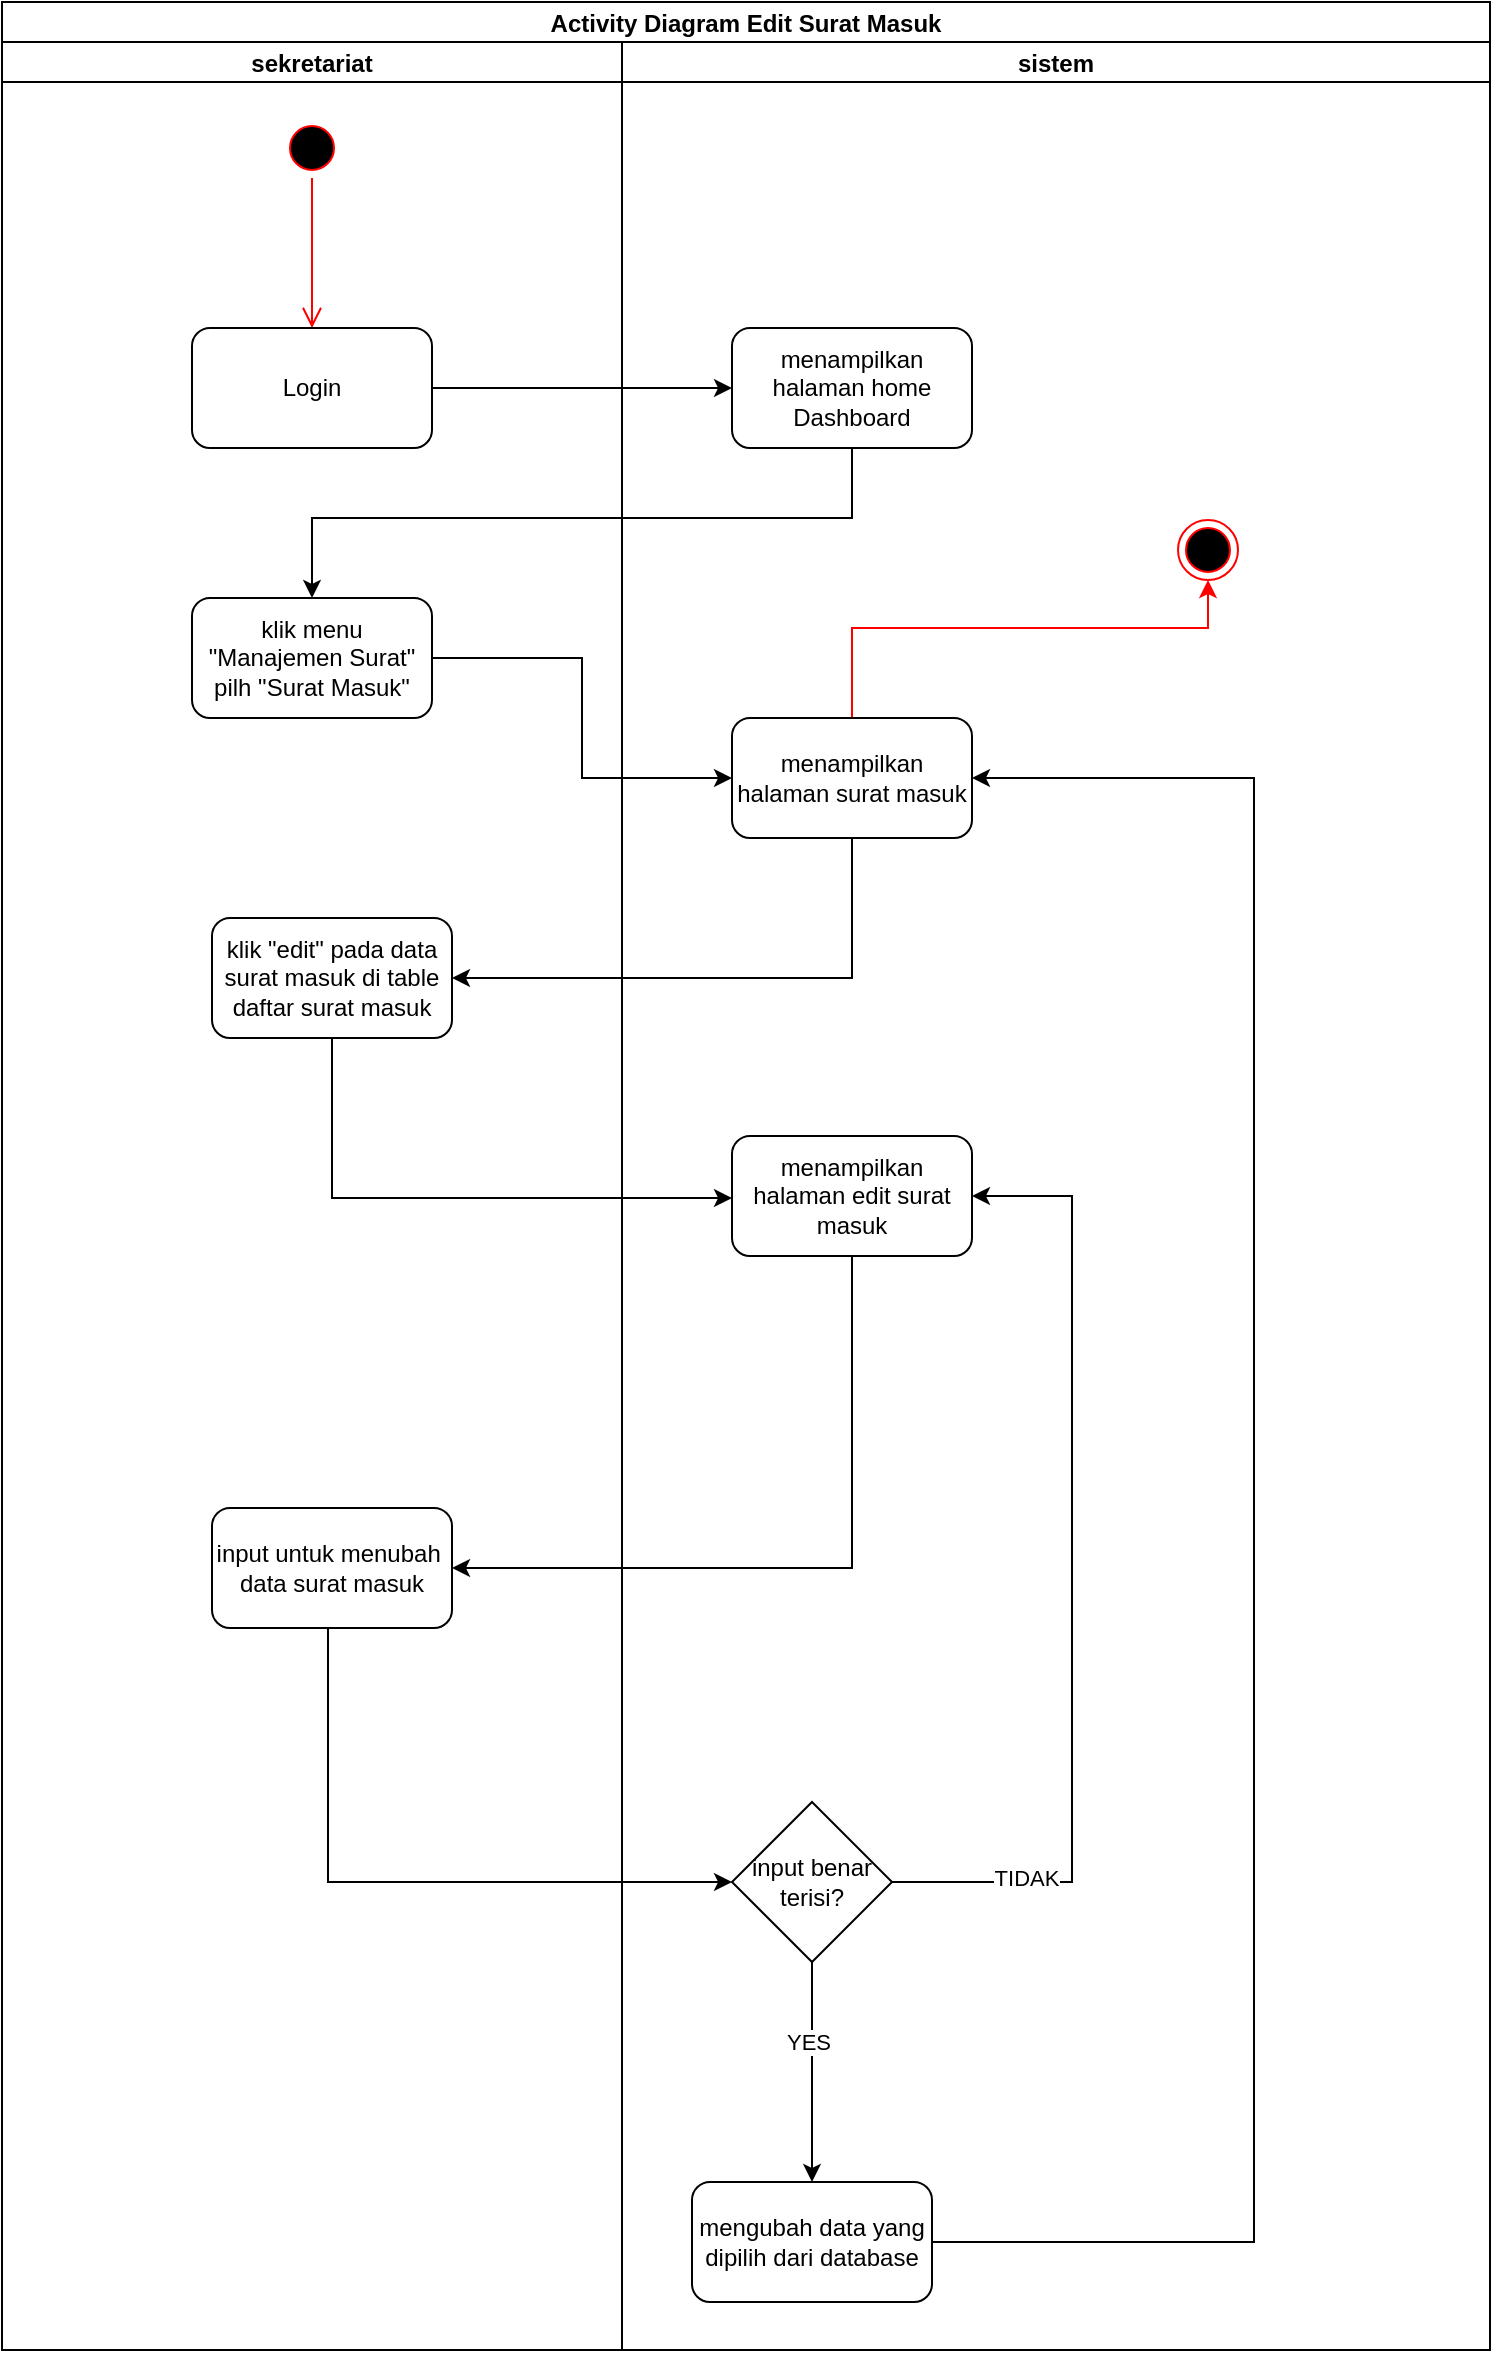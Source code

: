 <mxfile version="20.2.0" type="github"><diagram id="l-BBqdm3bn-5mbwFowYg" name="EDIT SURAT MASUK"><mxGraphModel dx="1566" dy="697" grid="0" gridSize="10" guides="1" tooltips="1" connect="1" arrows="1" fold="1" page="1" pageScale="1" pageWidth="850" pageHeight="1100" math="0" shadow="0"><root><mxCell id="0"/><mxCell id="1" parent="0"/><mxCell id="_z8H4qxgs9we4yDf4oPH-1" value="Activity Diagram Edit Surat Masuk" style="swimlane;childLayout=stackLayout;resizeParent=1;resizeParentMax=0;startSize=20;" parent="1" vertex="1"><mxGeometry x="130" y="40" width="744" height="1174" as="geometry"/></mxCell><mxCell id="_z8H4qxgs9we4yDf4oPH-20" style="edgeStyle=orthogonalEdgeStyle;rounded=0;orthogonalLoop=1;jettySize=auto;html=1;entryX=0;entryY=0.5;entryDx=0;entryDy=0;" parent="_z8H4qxgs9we4yDf4oPH-1" source="_z8H4qxgs9we4yDf4oPH-5" target="_z8H4qxgs9we4yDf4oPH-9" edge="1"><mxGeometry relative="1" as="geometry"/></mxCell><mxCell id="_z8H4qxgs9we4yDf4oPH-21" style="edgeStyle=orthogonalEdgeStyle;rounded=0;orthogonalLoop=1;jettySize=auto;html=1;entryX=0.5;entryY=0;entryDx=0;entryDy=0;" parent="_z8H4qxgs9we4yDf4oPH-1" source="_z8H4qxgs9we4yDf4oPH-9" target="_z8H4qxgs9we4yDf4oPH-6" edge="1"><mxGeometry relative="1" as="geometry"><Array as="points"><mxPoint x="425" y="258"/><mxPoint x="155" y="258"/></Array></mxGeometry></mxCell><mxCell id="_z8H4qxgs9we4yDf4oPH-22" style="edgeStyle=orthogonalEdgeStyle;rounded=0;orthogonalLoop=1;jettySize=auto;html=1;entryX=0;entryY=0.5;entryDx=0;entryDy=0;" parent="_z8H4qxgs9we4yDf4oPH-1" source="_z8H4qxgs9we4yDf4oPH-6" target="_z8H4qxgs9we4yDf4oPH-11" edge="1"><mxGeometry relative="1" as="geometry"/></mxCell><mxCell id="_z8H4qxgs9we4yDf4oPH-23" style="edgeStyle=orthogonalEdgeStyle;rounded=0;orthogonalLoop=1;jettySize=auto;html=1;entryX=1;entryY=0.5;entryDx=0;entryDy=0;" parent="_z8H4qxgs9we4yDf4oPH-1" source="_z8H4qxgs9we4yDf4oPH-11" target="_z8H4qxgs9we4yDf4oPH-7" edge="1"><mxGeometry relative="1" as="geometry"><Array as="points"><mxPoint x="425" y="488"/></Array></mxGeometry></mxCell><mxCell id="_z8H4qxgs9we4yDf4oPH-24" style="edgeStyle=orthogonalEdgeStyle;rounded=0;orthogonalLoop=1;jettySize=auto;html=1;" parent="_z8H4qxgs9we4yDf4oPH-1" source="_z8H4qxgs9we4yDf4oPH-7" target="_z8H4qxgs9we4yDf4oPH-25" edge="1"><mxGeometry relative="1" as="geometry"><Array as="points"><mxPoint x="165" y="598"/></Array><mxPoint x="395" y="532" as="targetPoint"/></mxGeometry></mxCell><mxCell id="_z8H4qxgs9we4yDf4oPH-14" style="edgeStyle=orthogonalEdgeStyle;rounded=0;orthogonalLoop=1;jettySize=auto;html=1;entryX=1;entryY=0.5;entryDx=0;entryDy=0;exitX=0.5;exitY=1;exitDx=0;exitDy=0;" parent="_z8H4qxgs9we4yDf4oPH-1" source="_z8H4qxgs9we4yDf4oPH-25" target="_z8H4qxgs9we4yDf4oPH-26" edge="1"><mxGeometry relative="1" as="geometry"><mxPoint x="425" y="638" as="sourcePoint"/><mxPoint x="425" y="758" as="targetPoint"/></mxGeometry></mxCell><mxCell id="FIzc0so6NHeqFVfVUZxN-2" style="edgeStyle=orthogonalEdgeStyle;rounded=0;orthogonalLoop=1;jettySize=auto;html=1;strokeColor=#000000;" parent="_z8H4qxgs9we4yDf4oPH-1" source="_z8H4qxgs9we4yDf4oPH-26" target="FIzc0so6NHeqFVfVUZxN-3" edge="1"><mxGeometry relative="1" as="geometry"><mxPoint x="363" y="940" as="targetPoint"/><Array as="points"><mxPoint x="163" y="940"/></Array></mxGeometry></mxCell><mxCell id="_z8H4qxgs9we4yDf4oPH-2" value="sekretariat" style="swimlane;startSize=20;" parent="_z8H4qxgs9we4yDf4oPH-1" vertex="1"><mxGeometry y="20" width="310" height="1154" as="geometry"><mxRectangle y="20" width="30" height="460" as="alternateBounds"/></mxGeometry></mxCell><mxCell id="_z8H4qxgs9we4yDf4oPH-3" value="" style="ellipse;html=1;shape=startState;fillColor=#000000;strokeColor=#ff0000;" parent="_z8H4qxgs9we4yDf4oPH-2" vertex="1"><mxGeometry x="140" y="38" width="30" height="30" as="geometry"/></mxCell><mxCell id="_z8H4qxgs9we4yDf4oPH-4" value="" style="edgeStyle=orthogonalEdgeStyle;html=1;verticalAlign=bottom;endArrow=open;endSize=8;strokeColor=#ff0000;rounded=0;entryX=0.5;entryY=0;entryDx=0;entryDy=0;" parent="_z8H4qxgs9we4yDf4oPH-2" source="_z8H4qxgs9we4yDf4oPH-3" target="_z8H4qxgs9we4yDf4oPH-5" edge="1"><mxGeometry relative="1" as="geometry"><mxPoint x="130" y="65" as="targetPoint"/></mxGeometry></mxCell><mxCell id="_z8H4qxgs9we4yDf4oPH-5" value="Login" style="rounded=1;whiteSpace=wrap;html=1;" parent="_z8H4qxgs9we4yDf4oPH-2" vertex="1"><mxGeometry x="95" y="143" width="120" height="60" as="geometry"/></mxCell><mxCell id="_z8H4qxgs9we4yDf4oPH-6" value="klik menu &quot;Manajemen Surat&quot; pilh &quot;Surat Masuk&quot;" style="rounded=1;whiteSpace=wrap;html=1;" parent="_z8H4qxgs9we4yDf4oPH-2" vertex="1"><mxGeometry x="95" y="278" width="120" height="60" as="geometry"/></mxCell><mxCell id="_z8H4qxgs9we4yDf4oPH-7" value="klik &quot;edit&quot; pada data surat masuk di table daftar surat masuk" style="rounded=1;whiteSpace=wrap;html=1;" parent="_z8H4qxgs9we4yDf4oPH-2" vertex="1"><mxGeometry x="105" y="438" width="120" height="60" as="geometry"/></mxCell><mxCell id="_z8H4qxgs9we4yDf4oPH-26" value="input untuk menubah&amp;nbsp; data surat masuk " style="rounded=1;whiteSpace=wrap;html=1;" parent="_z8H4qxgs9we4yDf4oPH-2" vertex="1"><mxGeometry x="105" y="733" width="120" height="60" as="geometry"/></mxCell><mxCell id="_z8H4qxgs9we4yDf4oPH-8" value="sistem" style="swimlane;startSize=20;" parent="_z8H4qxgs9we4yDf4oPH-1" vertex="1"><mxGeometry x="310" y="20" width="434" height="1154" as="geometry"/></mxCell><mxCell id="_z8H4qxgs9we4yDf4oPH-9" value="menampilkan halaman home Dashboard" style="rounded=1;whiteSpace=wrap;html=1;" parent="_z8H4qxgs9we4yDf4oPH-8" vertex="1"><mxGeometry x="55" y="143" width="120" height="60" as="geometry"/></mxCell><mxCell id="_z8H4qxgs9we4yDf4oPH-10" style="edgeStyle=orthogonalEdgeStyle;rounded=0;orthogonalLoop=1;jettySize=auto;html=1;strokeColor=#FF0000;" parent="_z8H4qxgs9we4yDf4oPH-8" source="_z8H4qxgs9we4yDf4oPH-11" target="_z8H4qxgs9we4yDf4oPH-19" edge="1"><mxGeometry relative="1" as="geometry"><Array as="points"><mxPoint x="115" y="293"/><mxPoint x="293" y="293"/></Array></mxGeometry></mxCell><mxCell id="_z8H4qxgs9we4yDf4oPH-11" value="menampilkan halaman surat masuk" style="rounded=1;whiteSpace=wrap;html=1;" parent="_z8H4qxgs9we4yDf4oPH-8" vertex="1"><mxGeometry x="55" y="338" width="120" height="60" as="geometry"/></mxCell><mxCell id="_z8H4qxgs9we4yDf4oPH-19" value="" style="ellipse;html=1;shape=endState;fillColor=#000000;strokeColor=#ff0000;" parent="_z8H4qxgs9we4yDf4oPH-8" vertex="1"><mxGeometry x="278" y="239" width="30" height="30" as="geometry"/></mxCell><mxCell id="_z8H4qxgs9we4yDf4oPH-25" value="menampilkan halaman edit surat masuk" style="rounded=1;whiteSpace=wrap;html=1;" parent="_z8H4qxgs9we4yDf4oPH-8" vertex="1"><mxGeometry x="55" y="547" width="120" height="60" as="geometry"/></mxCell><mxCell id="FIzc0so6NHeqFVfVUZxN-5" style="edgeStyle=orthogonalEdgeStyle;rounded=0;orthogonalLoop=1;jettySize=auto;html=1;entryX=1;entryY=0.5;entryDx=0;entryDy=0;strokeColor=#000000;" parent="_z8H4qxgs9we4yDf4oPH-8" source="FIzc0so6NHeqFVfVUZxN-3" target="_z8H4qxgs9we4yDf4oPH-25" edge="1"><mxGeometry relative="1" as="geometry"><Array as="points"><mxPoint x="225" y="920"/><mxPoint x="225" y="577"/></Array></mxGeometry></mxCell><mxCell id="XuhmOnPhT8opO4UC1oWc-2" value="TIDAK" style="edgeLabel;html=1;align=center;verticalAlign=middle;resizable=0;points=[];" parent="FIzc0so6NHeqFVfVUZxN-5" vertex="1" connectable="0"><mxGeometry x="-0.723" y="2" relative="1" as="geometry"><mxPoint as="offset"/></mxGeometry></mxCell><mxCell id="FIzc0so6NHeqFVfVUZxN-7" style="edgeStyle=orthogonalEdgeStyle;rounded=0;orthogonalLoop=1;jettySize=auto;html=1;strokeColor=#000000;" parent="_z8H4qxgs9we4yDf4oPH-8" source="FIzc0so6NHeqFVfVUZxN-3" target="FIzc0so6NHeqFVfVUZxN-6" edge="1"><mxGeometry relative="1" as="geometry"/></mxCell><mxCell id="XuhmOnPhT8opO4UC1oWc-3" value="YES" style="edgeLabel;html=1;align=center;verticalAlign=middle;resizable=0;points=[];" parent="FIzc0so6NHeqFVfVUZxN-7" vertex="1" connectable="0"><mxGeometry x="-0.273" y="-2" relative="1" as="geometry"><mxPoint as="offset"/></mxGeometry></mxCell><mxCell id="FIzc0so6NHeqFVfVUZxN-3" value="input benar terisi?" style="rhombus;whiteSpace=wrap;html=1;" parent="_z8H4qxgs9we4yDf4oPH-8" vertex="1"><mxGeometry x="55" y="880" width="80" height="80" as="geometry"/></mxCell><mxCell id="XuhmOnPhT8opO4UC1oWc-1" style="edgeStyle=orthogonalEdgeStyle;rounded=0;orthogonalLoop=1;jettySize=auto;html=1;strokeColor=#000000;entryX=1;entryY=0.5;entryDx=0;entryDy=0;" parent="_z8H4qxgs9we4yDf4oPH-8" source="FIzc0so6NHeqFVfVUZxN-6" target="_z8H4qxgs9we4yDf4oPH-11" edge="1"><mxGeometry relative="1" as="geometry"><mxPoint x="297" y="558" as="targetPoint"/><Array as="points"><mxPoint x="316" y="1100"/><mxPoint x="316" y="368"/></Array></mxGeometry></mxCell><mxCell id="FIzc0so6NHeqFVfVUZxN-6" value="mengubah data yang dipilih dari database" style="rounded=1;whiteSpace=wrap;html=1;" parent="_z8H4qxgs9we4yDf4oPH-8" vertex="1"><mxGeometry x="35" y="1070" width="120" height="60" as="geometry"/></mxCell></root></mxGraphModel></diagram></mxfile>